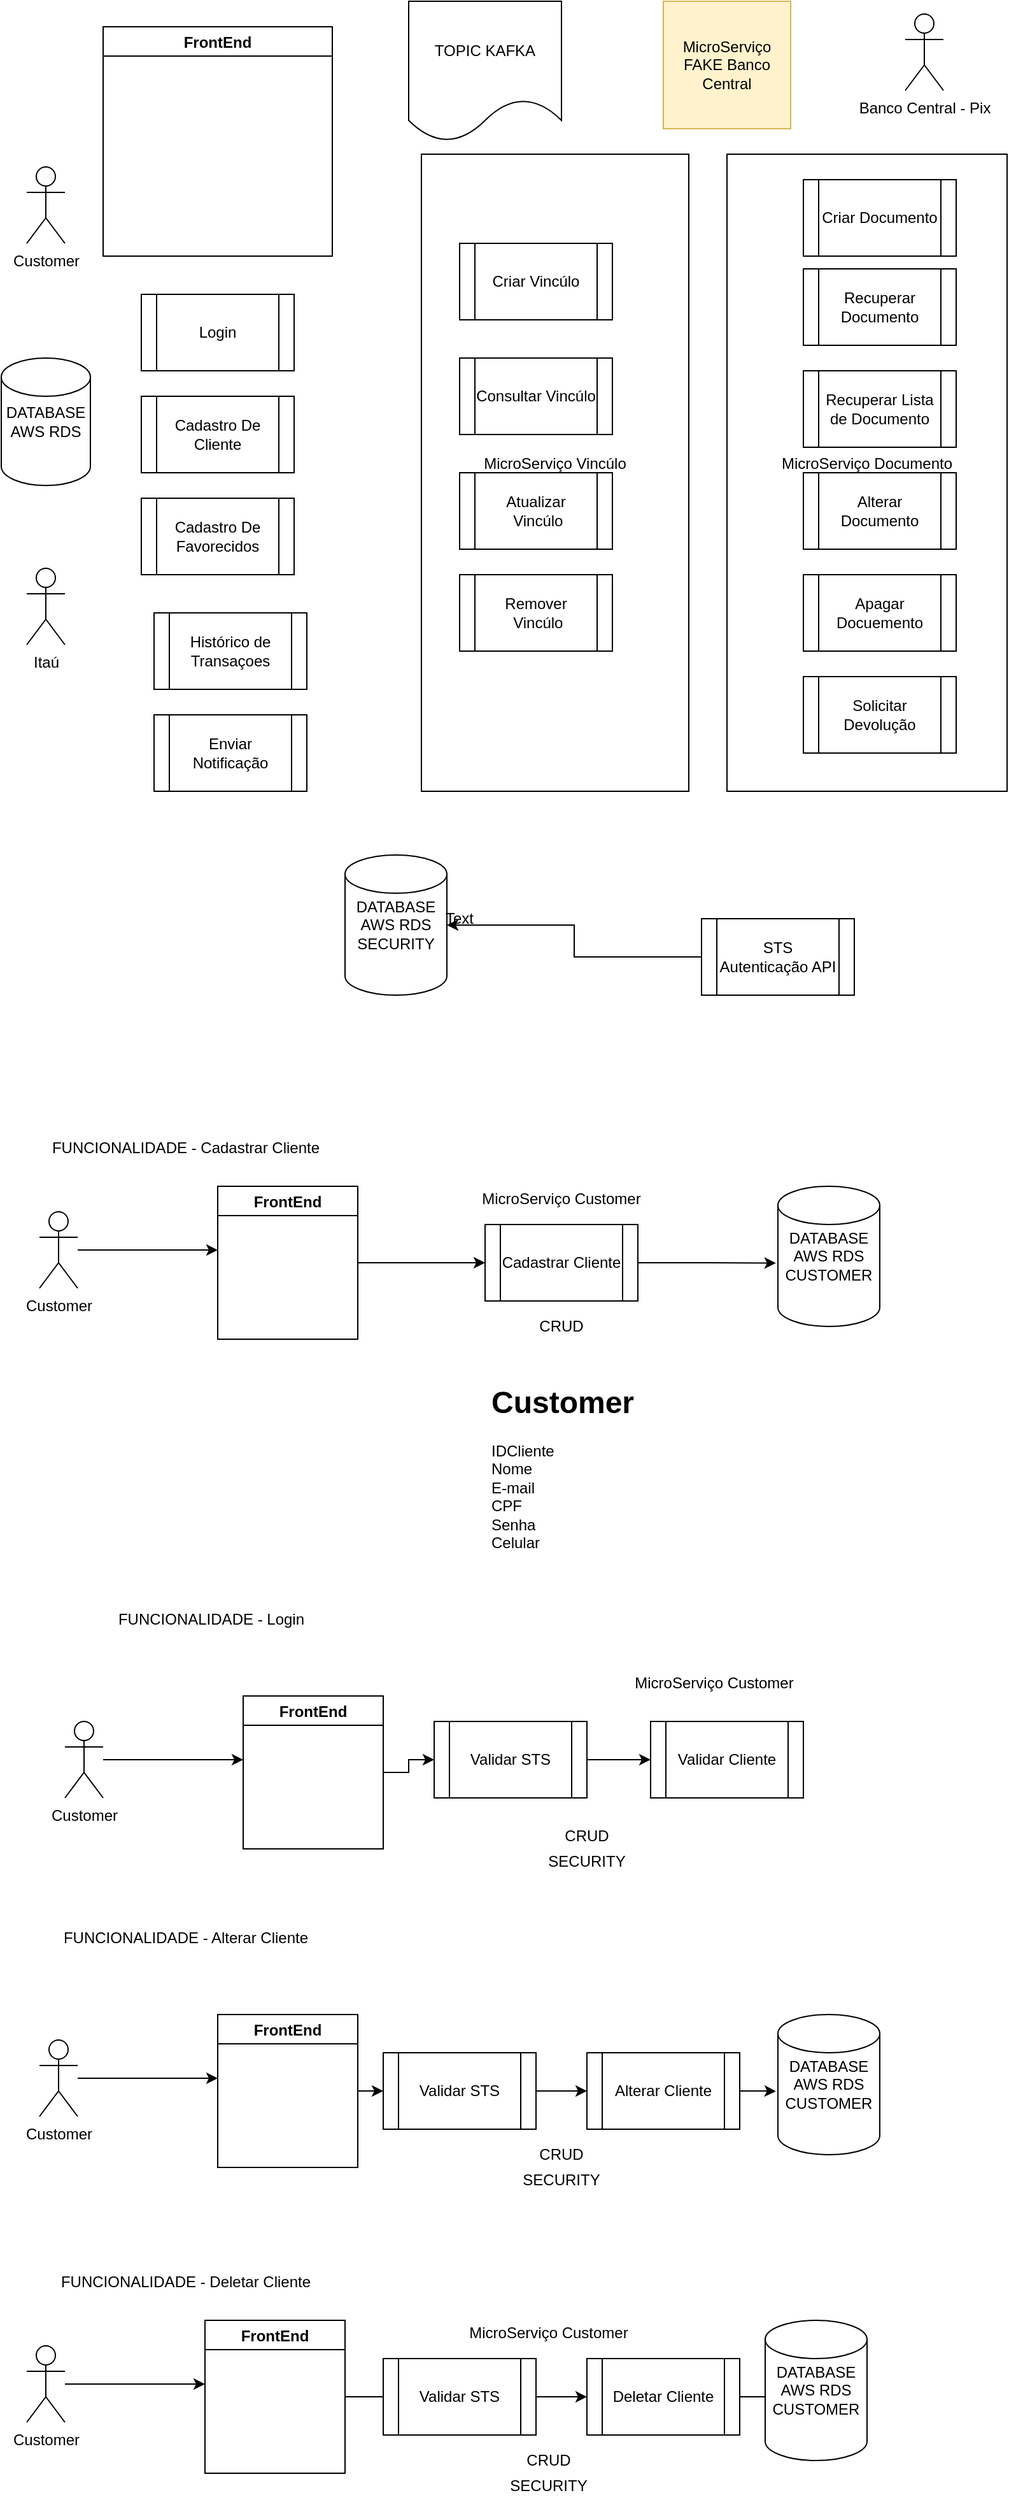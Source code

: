 <mxfile version="13.6.6" type="device" pages="2"><diagram id="0lBVQiJ4ItG1U3VrDzaM" name="Page-1"><mxGraphModel dx="1572" dy="860" grid="1" gridSize="10" guides="1" tooltips="1" connect="1" arrows="1" fold="1" page="1" pageScale="1" pageWidth="827" pageHeight="1169" math="0" shadow="0"><root><mxCell id="0"/><mxCell id="1" parent="0"/><mxCell id="ReAa5tln7OEKcdUaBswZ-1" value="MicroServiço Documento&lt;br&gt;PIX" style="rounded=0;whiteSpace=wrap;html=1;" vertex="1" parent="1"><mxGeometry x="590" y="160" width="220" height="500" as="geometry"/></mxCell><mxCell id="0wTq1cOFbmJsnFdrn6V1-35" value="MicroServiço Vincúlo&lt;br&gt;PIX" style="rounded=0;whiteSpace=wrap;html=1;" vertex="1" parent="1"><mxGeometry x="350" y="160" width="210" height="500" as="geometry"/></mxCell><mxCell id="0wTq1cOFbmJsnFdrn6V1-1" value="Customer" style="shape=umlActor;verticalLabelPosition=bottom;verticalAlign=top;html=1;outlineConnect=0;" vertex="1" parent="1"><mxGeometry x="40" y="170" width="30" height="60" as="geometry"/></mxCell><mxCell id="0wTq1cOFbmJsnFdrn6V1-3" value="Cadastro De Favorecidos" style="shape=process;whiteSpace=wrap;html=1;backgroundOutline=1;" vertex="1" parent="1"><mxGeometry x="130" y="430" width="120" height="60" as="geometry"/></mxCell><mxCell id="0wTq1cOFbmJsnFdrn6V1-4" value="Login" style="shape=process;whiteSpace=wrap;html=1;backgroundOutline=1;" vertex="1" parent="1"><mxGeometry x="130" y="270" width="120" height="60" as="geometry"/></mxCell><mxCell id="0wTq1cOFbmJsnFdrn6V1-5" value="Itaú" style="shape=umlActor;verticalLabelPosition=bottom;verticalAlign=top;html=1;outlineConnect=0;" vertex="1" parent="1"><mxGeometry x="40" y="485" width="30" height="60" as="geometry"/></mxCell><mxCell id="0wTq1cOFbmJsnFdrn6V1-6" value="Criar Vincúlo" style="shape=process;whiteSpace=wrap;html=1;backgroundOutline=1;" vertex="1" parent="1"><mxGeometry x="380" y="230" width="120" height="60" as="geometry"/></mxCell><mxCell id="0wTq1cOFbmJsnFdrn6V1-7" value="Criar Documento&lt;span style=&quot;color: rgba(0 , 0 , 0 , 0) ; font-family: monospace ; font-size: 0px&quot;&gt;%3CmxGraphModel%3E%3Croot%3E%3CmxCell%20id%3D%220%22%2F%3E%3CmxCell%20id%3D%221%22%20parent%3D%220%22%2F%3E%3CmxCell%20id%3D%222%22%20value%3D%22Cadastro%20De%20Favorecidos%22%20style%3D%22shape%3Dprocess%3BwhiteSpace%3Dwrap%3Bhtml%3D1%3BbackgroundOutline%3D1%3B%22%20vertex%3D%221%22%20parent%3D%221%22%3E%3CmxGeometry%20x%3D%22320%22%20y%3D%22250%22%20width%3D%22120%22%20height%3D%2260%22%20as%3D%22geometry%22%2F%3E%3C%2FmxCell%3E%3C%2Froot%3E%3C%2FmxGraphModel%3E&lt;/span&gt;" style="shape=process;whiteSpace=wrap;html=1;backgroundOutline=1;" vertex="1" parent="1"><mxGeometry x="650" y="180" width="120" height="60" as="geometry"/></mxCell><mxCell id="0wTq1cOFbmJsnFdrn6V1-8" value="Banco Central - Pix" style="shape=umlActor;verticalLabelPosition=bottom;verticalAlign=top;html=1;outlineConnect=0;" vertex="1" parent="1"><mxGeometry x="730" y="50" width="30" height="60" as="geometry"/></mxCell><mxCell id="0wTq1cOFbmJsnFdrn6V1-10" value="Cadastro De Cliente" style="shape=process;whiteSpace=wrap;html=1;backgroundOutline=1;" vertex="1" parent="1"><mxGeometry x="130" y="350" width="120" height="60" as="geometry"/></mxCell><mxCell id="0wTq1cOFbmJsnFdrn6V1-11" value="Recuperar Documento" style="shape=process;whiteSpace=wrap;html=1;backgroundOutline=1;" vertex="1" parent="1"><mxGeometry x="650" y="250" width="120" height="60" as="geometry"/></mxCell><mxCell id="0wTq1cOFbmJsnFdrn6V1-12" value="Apagar Docuemento" style="shape=process;whiteSpace=wrap;html=1;backgroundOutline=1;" vertex="1" parent="1"><mxGeometry x="650" y="490" width="120" height="60" as="geometry"/></mxCell><mxCell id="0wTq1cOFbmJsnFdrn6V1-13" value="Consultar Vincúlo" style="shape=process;whiteSpace=wrap;html=1;backgroundOutline=1;" vertex="1" parent="1"><mxGeometry x="380" y="320" width="120" height="60" as="geometry"/></mxCell><mxCell id="0wTq1cOFbmJsnFdrn6V1-14" value="Atualizar&lt;span style=&quot;color: rgba(0 , 0 , 0 , 0) ; font-family: monospace ; font-size: 0px&quot;&gt;%3CmxGraphModel%3E%3Croot%3E%3CmxCell%20id%3D%220%22%2F%3E%3CmxCell%20id%3D%221%22%20parent%3D%220%22%2F%3E%3CmxCell%20id%3D%222%22%20value%3D%22Consultar%20Vinc%C3%BAlo%22%20style%3D%22shape%3Dprocess%3BwhiteSpace%3Dwrap%3Bhtml%3D1%3BbackgroundOutline%3D1%3B%22%20vertex%3D%221%22%20parent%3D%221%22%3E%3CmxGeometry%20x%3D%22350%22%20y%3D%22270%22%20width%3D%22120%22%20height%3D%2260%22%20as%3D%22geometry%22%2F%3E%3C%2FmxCell%3E%3C%2Froot%3E%3C%2FmxGraphModel%3E&lt;/span&gt;&lt;br&gt;&amp;nbsp;Vincúlo" style="shape=process;whiteSpace=wrap;html=1;backgroundOutline=1;" vertex="1" parent="1"><mxGeometry x="380" y="410" width="120" height="60" as="geometry"/></mxCell><mxCell id="0wTq1cOFbmJsnFdrn6V1-15" value="Remover&lt;span style=&quot;color: rgba(0 , 0 , 0 , 0) ; font-family: monospace ; font-size: 0px&quot;&gt;%3CmxGraphModel%3E%3Croot%3E%3CmxCell%20id%3D%220%22%2F%3E%3CmxCell%20id%3D%221%22%20parent%3D%220%22%2F%3E%3CmxCell%20id%3D%222%22%20value%3D%22Consultar%20Vinc%C3%BAlo%22%20style%3D%22shape%3Dprocess%3BwhiteSpace%3Dwrap%3Bhtml%3D1%3BbackgroundOutline%3D1%3B%22%20vertex%3D%221%22%20parent%3D%221%22%3E%3CmxGeometry%20x%3D%22350%22%20y%3D%22270%22%20width%3D%22120%22%20height%3D%2260%22%20as%3D%22geometry%22%2F%3E%3C%2FmxCell%3E%3C%2Froot%3E%3C%2FmxGraphModel%3E&lt;/span&gt;&lt;br&gt;&amp;nbsp;Vincúlo" style="shape=process;whiteSpace=wrap;html=1;backgroundOutline=1;" vertex="1" parent="1"><mxGeometry x="380" y="490" width="120" height="60" as="geometry"/></mxCell><mxCell id="0wTq1cOFbmJsnFdrn6V1-16" value="Recuperar Lista de Documento" style="shape=process;whiteSpace=wrap;html=1;backgroundOutline=1;" vertex="1" parent="1"><mxGeometry x="650" y="330" width="120" height="60" as="geometry"/></mxCell><mxCell id="0wTq1cOFbmJsnFdrn6V1-17" value="Alterar Documento" style="shape=process;whiteSpace=wrap;html=1;backgroundOutline=1;" vertex="1" parent="1"><mxGeometry x="650" y="410" width="120" height="60" as="geometry"/></mxCell><mxCell id="0wTq1cOFbmJsnFdrn6V1-18" value="Solicitar Devolução" style="shape=process;whiteSpace=wrap;html=1;backgroundOutline=1;" vertex="1" parent="1"><mxGeometry x="650" y="570" width="120" height="60" as="geometry"/></mxCell><mxCell id="0wTq1cOFbmJsnFdrn6V1-25" value="Histórico de Transaçoes" style="shape=process;whiteSpace=wrap;html=1;backgroundOutline=1;" vertex="1" parent="1"><mxGeometry x="140" y="520" width="120" height="60" as="geometry"/></mxCell><mxCell id="0wTq1cOFbmJsnFdrn6V1-29" value="Enviar Notificação" style="shape=process;whiteSpace=wrap;html=1;backgroundOutline=1;" vertex="1" parent="1"><mxGeometry x="140" y="600" width="120" height="60" as="geometry"/></mxCell><mxCell id="0wTq1cOFbmJsnFdrn6V1-33" value="DATABASE AWS RDS" style="shape=cylinder2;whiteSpace=wrap;html=1;boundedLbl=1;backgroundOutline=1;size=15;" vertex="1" parent="1"><mxGeometry x="20" y="320" width="70" height="100" as="geometry"/></mxCell><mxCell id="0wTq1cOFbmJsnFdrn6V1-39" value="MicroServiço FAKE Banco Central" style="whiteSpace=wrap;html=1;aspect=fixed;fillColor=#fff2cc;strokeColor=#d6b656;" vertex="1" parent="1"><mxGeometry x="540" y="40" width="100" height="100" as="geometry"/></mxCell><mxCell id="0wTq1cOFbmJsnFdrn6V1-42" value="TOPIC KAFKA" style="shape=document;whiteSpace=wrap;html=1;boundedLbl=1;" vertex="1" parent="1"><mxGeometry x="340" y="40" width="120" height="110" as="geometry"/></mxCell><mxCell id="0wTq1cOFbmJsnFdrn6V1-44" value="FrontEnd" style="swimlane;" vertex="1" parent="1"><mxGeometry x="100" y="60" width="180" height="180" as="geometry"/></mxCell><mxCell id="0wTq1cOFbmJsnFdrn6V1-60" style="edgeStyle=orthogonalEdgeStyle;rounded=0;orthogonalLoop=1;jettySize=auto;html=1;" edge="1" parent="1" source="0wTq1cOFbmJsnFdrn6V1-45"><mxGeometry relative="1" as="geometry"><mxPoint x="190" y="1020" as="targetPoint"/></mxGeometry></mxCell><mxCell id="0wTq1cOFbmJsnFdrn6V1-45" value="Customer" style="shape=umlActor;verticalLabelPosition=bottom;verticalAlign=top;html=1;outlineConnect=0;" vertex="1" parent="1"><mxGeometry x="50" y="990" width="30" height="60" as="geometry"/></mxCell><mxCell id="0wTq1cOFbmJsnFdrn6V1-61" style="edgeStyle=orthogonalEdgeStyle;rounded=0;orthogonalLoop=1;jettySize=auto;html=1;entryX=0;entryY=0.5;entryDx=0;entryDy=0;" edge="1" parent="1" source="0wTq1cOFbmJsnFdrn6V1-47" target="0wTq1cOFbmJsnFdrn6V1-48"><mxGeometry relative="1" as="geometry"/></mxCell><mxCell id="0wTq1cOFbmJsnFdrn6V1-47" value="FrontEnd" style="swimlane;" vertex="1" parent="1"><mxGeometry x="190" y="970" width="110" height="120" as="geometry"/></mxCell><mxCell id="0wTq1cOFbmJsnFdrn6V1-64" style="edgeStyle=orthogonalEdgeStyle;rounded=0;orthogonalLoop=1;jettySize=auto;html=1;entryX=-0.02;entryY=0.548;entryDx=0;entryDy=0;entryPerimeter=0;" edge="1" parent="1" source="0wTq1cOFbmJsnFdrn6V1-48" target="0wTq1cOFbmJsnFdrn6V1-62"><mxGeometry relative="1" as="geometry"/></mxCell><mxCell id="0wTq1cOFbmJsnFdrn6V1-48" value="Cadastrar Cliente" style="shape=process;whiteSpace=wrap;html=1;backgroundOutline=1;" vertex="1" parent="1"><mxGeometry x="400" y="1000" width="120" height="60" as="geometry"/></mxCell><mxCell id="0wTq1cOFbmJsnFdrn6V1-51" style="edgeStyle=orthogonalEdgeStyle;rounded=0;orthogonalLoop=1;jettySize=auto;html=1;" edge="1" parent="1" source="0wTq1cOFbmJsnFdrn6V1-49" target="0wTq1cOFbmJsnFdrn6V1-50"><mxGeometry relative="1" as="geometry"/></mxCell><mxCell id="0wTq1cOFbmJsnFdrn6V1-49" value="STS&lt;br&gt;Autenticação API" style="shape=process;whiteSpace=wrap;html=1;backgroundOutline=1;" vertex="1" parent="1"><mxGeometry x="570" y="760" width="120" height="60" as="geometry"/></mxCell><mxCell id="0wTq1cOFbmJsnFdrn6V1-50" value="DATABASE AWS RDS&lt;br&gt;SECURITY" style="shape=cylinder2;whiteSpace=wrap;html=1;boundedLbl=1;backgroundOutline=1;size=15;" vertex="1" parent="1"><mxGeometry x="290" y="710" width="80" height="110" as="geometry"/></mxCell><mxCell id="0wTq1cOFbmJsnFdrn6V1-53" value="Text" style="text;html=1;strokeColor=none;fillColor=none;align=center;verticalAlign=middle;whiteSpace=wrap;rounded=0;" vertex="1" parent="1"><mxGeometry x="360" y="750" width="40" height="20" as="geometry"/></mxCell><mxCell id="0wTq1cOFbmJsnFdrn6V1-54" value="FUNCIONALIDADE - Cadastrar Cliente" style="text;html=1;strokeColor=none;fillColor=none;align=center;verticalAlign=middle;whiteSpace=wrap;rounded=0;" vertex="1" parent="1"><mxGeometry x="20" y="930" width="290" height="20" as="geometry"/></mxCell><mxCell id="0wTq1cOFbmJsnFdrn6V1-62" value="DATABASE AWS RDS&lt;br&gt;CUSTOMER" style="shape=cylinder2;whiteSpace=wrap;html=1;boundedLbl=1;backgroundOutline=1;size=15;" vertex="1" parent="1"><mxGeometry x="630" y="970" width="80" height="110" as="geometry"/></mxCell><mxCell id="0wTq1cOFbmJsnFdrn6V1-65" value="CRUD" style="text;html=1;strokeColor=none;fillColor=none;align=center;verticalAlign=middle;whiteSpace=wrap;rounded=0;" vertex="1" parent="1"><mxGeometry x="440" y="1070" width="40" height="20" as="geometry"/></mxCell><mxCell id="flp4F-tPSzEDQF8kE6g--2" value="&lt;h1&gt;Customer&lt;/h1&gt;&lt;div&gt;IDCliente&lt;/div&gt;&lt;div&gt;Nome&lt;/div&gt;&lt;div&gt;E-mail&lt;/div&gt;&lt;div&gt;CPF&lt;/div&gt;&lt;div&gt;Senha&lt;/div&gt;&lt;div&gt;Celular&lt;/div&gt;" style="text;html=1;strokeColor=none;fillColor=none;spacing=5;spacingTop=-20;whiteSpace=wrap;overflow=hidden;rounded=0;" vertex="1" parent="1"><mxGeometry x="400" y="1120" width="120" height="140" as="geometry"/></mxCell><mxCell id="fcWJtvmKIwkLbL7DzG85-11" style="edgeStyle=orthogonalEdgeStyle;rounded=0;orthogonalLoop=1;jettySize=auto;html=1;" edge="1" parent="1" source="fcWJtvmKIwkLbL7DzG85-12"><mxGeometry relative="1" as="geometry"><mxPoint x="210" y="1420" as="targetPoint"/></mxGeometry></mxCell><mxCell id="fcWJtvmKIwkLbL7DzG85-12" value="Customer" style="shape=umlActor;verticalLabelPosition=bottom;verticalAlign=top;html=1;outlineConnect=0;" vertex="1" parent="1"><mxGeometry x="70" y="1390" width="30" height="60" as="geometry"/></mxCell><mxCell id="ReAa5tln7OEKcdUaBswZ-5" style="edgeStyle=orthogonalEdgeStyle;rounded=0;orthogonalLoop=1;jettySize=auto;html=1;" edge="1" parent="1" source="fcWJtvmKIwkLbL7DzG85-14" target="ReAa5tln7OEKcdUaBswZ-2"><mxGeometry relative="1" as="geometry"/></mxCell><mxCell id="fcWJtvmKIwkLbL7DzG85-14" value="FrontEnd" style="swimlane;" vertex="1" parent="1"><mxGeometry x="210" y="1370" width="110" height="120" as="geometry"/></mxCell><mxCell id="fcWJtvmKIwkLbL7DzG85-16" value="Validar Cliente" style="shape=process;whiteSpace=wrap;html=1;backgroundOutline=1;" vertex="1" parent="1"><mxGeometry x="530" y="1390" width="120" height="60" as="geometry"/></mxCell><mxCell id="fcWJtvmKIwkLbL7DzG85-17" value="FUNCIONALIDADE - Login" style="text;html=1;strokeColor=none;fillColor=none;align=center;verticalAlign=middle;whiteSpace=wrap;rounded=0;" vertex="1" parent="1"><mxGeometry x="40" y="1300" width="290" height="20" as="geometry"/></mxCell><mxCell id="fcWJtvmKIwkLbL7DzG85-19" value="CRUD" style="text;html=1;strokeColor=none;fillColor=none;align=center;verticalAlign=middle;whiteSpace=wrap;rounded=0;" vertex="1" parent="1"><mxGeometry x="460" y="1470" width="40" height="20" as="geometry"/></mxCell><mxCell id="fcWJtvmKIwkLbL7DzG85-23" value="SECURITY" style="text;html=1;strokeColor=none;fillColor=none;align=center;verticalAlign=middle;whiteSpace=wrap;rounded=0;" vertex="1" parent="1"><mxGeometry x="460" y="1490" width="40" height="20" as="geometry"/></mxCell><mxCell id="fcWJtvmKIwkLbL7DzG85-35" style="edgeStyle=orthogonalEdgeStyle;rounded=0;orthogonalLoop=1;jettySize=auto;html=1;" edge="1" parent="1" source="fcWJtvmKIwkLbL7DzG85-36"><mxGeometry relative="1" as="geometry"><mxPoint x="190" y="1670" as="targetPoint"/></mxGeometry></mxCell><mxCell id="fcWJtvmKIwkLbL7DzG85-36" value="Customer" style="shape=umlActor;verticalLabelPosition=bottom;verticalAlign=top;html=1;outlineConnect=0;" vertex="1" parent="1"><mxGeometry x="50" y="1640" width="30" height="60" as="geometry"/></mxCell><mxCell id="fcWJtvmKIwkLbL7DzG85-37" style="edgeStyle=orthogonalEdgeStyle;rounded=0;orthogonalLoop=1;jettySize=auto;html=1;entryX=0;entryY=0.5;entryDx=0;entryDy=0;" edge="1" parent="1" source="ReAa5tln7OEKcdUaBswZ-7" target="fcWJtvmKIwkLbL7DzG85-40"><mxGeometry relative="1" as="geometry"/></mxCell><mxCell id="fcWJtvmKIwkLbL7DzG85-38" value="FrontEnd" style="swimlane;" vertex="1" parent="1"><mxGeometry x="190" y="1620" width="110" height="120" as="geometry"/></mxCell><mxCell id="fcWJtvmKIwkLbL7DzG85-39" style="edgeStyle=orthogonalEdgeStyle;rounded=0;orthogonalLoop=1;jettySize=auto;html=1;entryX=-0.02;entryY=0.548;entryDx=0;entryDy=0;entryPerimeter=0;" edge="1" parent="1" source="fcWJtvmKIwkLbL7DzG85-40" target="fcWJtvmKIwkLbL7DzG85-42"><mxGeometry relative="1" as="geometry"/></mxCell><mxCell id="fcWJtvmKIwkLbL7DzG85-40" value="Alterar Cliente" style="shape=process;whiteSpace=wrap;html=1;backgroundOutline=1;" vertex="1" parent="1"><mxGeometry x="480" y="1650" width="120" height="60" as="geometry"/></mxCell><mxCell id="fcWJtvmKIwkLbL7DzG85-41" value="FUNCIONALIDADE - Alterar Cliente" style="text;html=1;strokeColor=none;fillColor=none;align=center;verticalAlign=middle;whiteSpace=wrap;rounded=0;" vertex="1" parent="1"><mxGeometry x="20" y="1550" width="290" height="20" as="geometry"/></mxCell><mxCell id="fcWJtvmKIwkLbL7DzG85-42" value="DATABASE AWS RDS&lt;br&gt;CUSTOMER" style="shape=cylinder2;whiteSpace=wrap;html=1;boundedLbl=1;backgroundOutline=1;size=15;" vertex="1" parent="1"><mxGeometry x="630" y="1620" width="80" height="110" as="geometry"/></mxCell><mxCell id="fcWJtvmKIwkLbL7DzG85-43" value="CRUD" style="text;html=1;strokeColor=none;fillColor=none;align=center;verticalAlign=middle;whiteSpace=wrap;rounded=0;" vertex="1" parent="1"><mxGeometry x="440" y="1720" width="40" height="20" as="geometry"/></mxCell><mxCell id="fcWJtvmKIwkLbL7DzG85-44" value="SECURITY" style="text;html=1;strokeColor=none;fillColor=none;align=center;verticalAlign=middle;whiteSpace=wrap;rounded=0;" vertex="1" parent="1"><mxGeometry x="440" y="1740" width="40" height="20" as="geometry"/></mxCell><mxCell id="fcWJtvmKIwkLbL7DzG85-45" style="edgeStyle=orthogonalEdgeStyle;rounded=0;orthogonalLoop=1;jettySize=auto;html=1;" edge="1" parent="1" source="fcWJtvmKIwkLbL7DzG85-46"><mxGeometry relative="1" as="geometry"><mxPoint x="180" y="1910" as="targetPoint"/></mxGeometry></mxCell><mxCell id="fcWJtvmKIwkLbL7DzG85-46" value="Customer" style="shape=umlActor;verticalLabelPosition=bottom;verticalAlign=top;html=1;outlineConnect=0;" vertex="1" parent="1"><mxGeometry x="40" y="1880" width="30" height="60" as="geometry"/></mxCell><mxCell id="fcWJtvmKIwkLbL7DzG85-47" style="edgeStyle=orthogonalEdgeStyle;rounded=0;orthogonalLoop=1;jettySize=auto;html=1;entryX=0;entryY=0.5;entryDx=0;entryDy=0;" edge="1" parent="1" source="fcWJtvmKIwkLbL7DzG85-48" target="fcWJtvmKIwkLbL7DzG85-50"><mxGeometry relative="1" as="geometry"/></mxCell><mxCell id="fcWJtvmKIwkLbL7DzG85-48" value="FrontEnd" style="swimlane;" vertex="1" parent="1"><mxGeometry x="180" y="1860" width="110" height="120" as="geometry"/></mxCell><mxCell id="fcWJtvmKIwkLbL7DzG85-49" style="edgeStyle=orthogonalEdgeStyle;rounded=0;orthogonalLoop=1;jettySize=auto;html=1;entryX=-0.02;entryY=0.548;entryDx=0;entryDy=0;entryPerimeter=0;" edge="1" parent="1" source="fcWJtvmKIwkLbL7DzG85-50" target="fcWJtvmKIwkLbL7DzG85-51"><mxGeometry relative="1" as="geometry"/></mxCell><mxCell id="fcWJtvmKIwkLbL7DzG85-50" value="Deletar Cliente" style="shape=process;whiteSpace=wrap;html=1;backgroundOutline=1;" vertex="1" parent="1"><mxGeometry x="480" y="1890" width="120" height="60" as="geometry"/></mxCell><mxCell id="fcWJtvmKIwkLbL7DzG85-51" value="DATABASE AWS RDS&lt;br&gt;CUSTOMER" style="shape=cylinder2;whiteSpace=wrap;html=1;boundedLbl=1;backgroundOutline=1;size=15;" vertex="1" parent="1"><mxGeometry x="620" y="1860" width="80" height="110" as="geometry"/></mxCell><mxCell id="fcWJtvmKIwkLbL7DzG85-52" value="CRUD" style="text;html=1;strokeColor=none;fillColor=none;align=center;verticalAlign=middle;whiteSpace=wrap;rounded=0;" vertex="1" parent="1"><mxGeometry x="430" y="1960" width="40" height="20" as="geometry"/></mxCell><mxCell id="fcWJtvmKIwkLbL7DzG85-53" value="SECURITY" style="text;html=1;strokeColor=none;fillColor=none;align=center;verticalAlign=middle;whiteSpace=wrap;rounded=0;" vertex="1" parent="1"><mxGeometry x="430" y="1980" width="40" height="20" as="geometry"/></mxCell><mxCell id="fcWJtvmKIwkLbL7DzG85-54" value="FUNCIONALIDADE - Deletar Cliente" style="text;html=1;strokeColor=none;fillColor=none;align=center;verticalAlign=middle;whiteSpace=wrap;rounded=0;" vertex="1" parent="1"><mxGeometry x="20" y="1820" width="290" height="20" as="geometry"/></mxCell><mxCell id="fcWJtvmKIwkLbL7DzG85-55" value="MicroServiço Customer" style="text;html=1;strokeColor=none;fillColor=none;align=center;verticalAlign=middle;whiteSpace=wrap;rounded=0;" vertex="1" parent="1"><mxGeometry x="500" y="1350" width="160" height="20" as="geometry"/></mxCell><mxCell id="fcWJtvmKIwkLbL7DzG85-57" value="MicroServiço Customer" style="text;html=1;strokeColor=none;fillColor=none;align=center;verticalAlign=middle;whiteSpace=wrap;rounded=0;" vertex="1" parent="1"><mxGeometry x="380" y="970" width="160" height="20" as="geometry"/></mxCell><mxCell id="fcWJtvmKIwkLbL7DzG85-59" value="MicroServiço Customer" style="text;html=1;strokeColor=none;fillColor=none;align=center;verticalAlign=middle;whiteSpace=wrap;rounded=0;" vertex="1" parent="1"><mxGeometry x="370" y="1860" width="160" height="20" as="geometry"/></mxCell><mxCell id="ReAa5tln7OEKcdUaBswZ-6" style="edgeStyle=orthogonalEdgeStyle;rounded=0;orthogonalLoop=1;jettySize=auto;html=1;" edge="1" parent="1" source="ReAa5tln7OEKcdUaBswZ-2" target="fcWJtvmKIwkLbL7DzG85-16"><mxGeometry relative="1" as="geometry"/></mxCell><mxCell id="ReAa5tln7OEKcdUaBswZ-2" value="Validar STS" style="shape=process;whiteSpace=wrap;html=1;backgroundOutline=1;" vertex="1" parent="1"><mxGeometry x="360" y="1390" width="120" height="60" as="geometry"/></mxCell><mxCell id="ReAa5tln7OEKcdUaBswZ-7" value="Validar STS" style="shape=process;whiteSpace=wrap;html=1;backgroundOutline=1;" vertex="1" parent="1"><mxGeometry x="320" y="1650" width="120" height="60" as="geometry"/></mxCell><mxCell id="ReAa5tln7OEKcdUaBswZ-8" style="edgeStyle=orthogonalEdgeStyle;rounded=0;orthogonalLoop=1;jettySize=auto;html=1;entryX=0;entryY=0.5;entryDx=0;entryDy=0;" edge="1" parent="1" source="fcWJtvmKIwkLbL7DzG85-38" target="ReAa5tln7OEKcdUaBswZ-7"><mxGeometry relative="1" as="geometry"><mxPoint x="300" y="1680" as="sourcePoint"/><mxPoint x="400" y="1680" as="targetPoint"/></mxGeometry></mxCell><mxCell id="ReAa5tln7OEKcdUaBswZ-9" value="Validar STS" style="shape=process;whiteSpace=wrap;html=1;backgroundOutline=1;" vertex="1" parent="1"><mxGeometry x="320" y="1890" width="120" height="60" as="geometry"/></mxCell></root></mxGraphModel></diagram><diagram id="3htRMPPEhlNKJ5uuJoXy" name="Architeture"><mxGraphModel dx="1048" dy="573" grid="1" gridSize="10" guides="1" tooltips="1" connect="1" arrows="1" fold="1" page="1" pageScale="1" pageWidth="827" pageHeight="1169" math="0" shadow="0"><root><mxCell id="a9bxt0_bGllAxOty4-r3-0"/><mxCell id="a9bxt0_bGllAxOty4-r3-1" parent="a9bxt0_bGllAxOty4-r3-0"/><mxCell id="Diz3AmJy__SHGp-dSrLa-3" value="AWS Cloud" style="points=[[0,0],[0.25,0],[0.5,0],[0.75,0],[1,0],[1,0.25],[1,0.5],[1,0.75],[1,1],[0.75,1],[0.5,1],[0.25,1],[0,1],[0,0.75],[0,0.5],[0,0.25]];outlineConnect=0;gradientColor=none;html=1;whiteSpace=wrap;fontSize=12;fontStyle=0;shape=mxgraph.aws4.group;grIcon=mxgraph.aws4.group_aws_cloud_alt;strokeColor=#232F3E;fillColor=none;verticalAlign=top;align=left;spacingLeft=30;fontColor=#232F3E;dashed=0;" vertex="1" parent="a9bxt0_bGllAxOty4-r3-1"><mxGeometry x="190" y="490" width="610" height="380" as="geometry"/></mxCell><mxCell id="Diz3AmJy__SHGp-dSrLa-23" value="AWS Cloud" style="points=[[0,0],[0.25,0],[0.5,0],[0.75,0],[1,0],[1,0.25],[1,0.5],[1,0.75],[1,1],[0.75,1],[0.5,1],[0.25,1],[0,1],[0,0.75],[0,0.5],[0,0.25]];outlineConnect=0;gradientColor=none;html=1;whiteSpace=wrap;fontSize=12;fontStyle=0;shape=mxgraph.aws4.group;grIcon=mxgraph.aws4.group_aws_cloud_alt;strokeColor=#232F3E;fillColor=none;verticalAlign=top;align=left;spacingLeft=30;fontColor=#232F3E;dashed=0;" vertex="1" parent="a9bxt0_bGllAxOty4-r3-1"><mxGeometry x="190" y="950" width="760" height="470" as="geometry"/></mxCell><mxCell id="Diz3AmJy__SHGp-dSrLa-42" value="Data Services" style="fillColor=none;strokeColor=#5A6C86;dashed=1;verticalAlign=top;fontStyle=0;fontColor=#5A6C86;" vertex="1" parent="a9bxt0_bGllAxOty4-r3-1"><mxGeometry x="780" y="990" width="130" height="320" as="geometry"/></mxCell><mxCell id="Diz3AmJy__SHGp-dSrLa-18" value="Kubernetes&#10;Backend&#10;Services" style="fillColor=none;strokeColor=#5A6C86;dashed=1;verticalAlign=top;fontStyle=0;fontColor=#5A6C86;" vertex="1" parent="a9bxt0_bGllAxOty4-r3-1"><mxGeometry x="610" y="990" width="130" height="320" as="geometry"/></mxCell><mxCell id="Diz3AmJy__SHGp-dSrLa-17" value="DataStore&#10;RDS" style="fillColor=none;strokeColor=#5A6C86;dashed=1;verticalAlign=top;fontStyle=0;fontColor=#5A6C86;" vertex="1" parent="a9bxt0_bGllAxOty4-r3-1"><mxGeometry x="610" y="530" width="130" height="320" as="geometry"/></mxCell><mxCell id="Diz3AmJy__SHGp-dSrLa-9" style="edgeStyle=orthogonalEdgeStyle;rounded=0;orthogonalLoop=1;jettySize=auto;html=1;entryX=0;entryY=0.5;entryDx=0;entryDy=0;fontFamily=Verdana;fontSize=15;fontColor=#0000FF;startArrow=classic;startFill=1;" edge="1" parent="a9bxt0_bGllAxOty4-r3-1" source="Diz3AmJy__SHGp-dSrLa-0" target="Diz3AmJy__SHGp-dSrLa-3"><mxGeometry relative="1" as="geometry"/></mxCell><mxCell id="Diz3AmJy__SHGp-dSrLa-0" value="User Interface" style="fillColor=none;strokeColor=#5A6C86;dashed=1;verticalAlign=top;fontStyle=0;fontColor=#5A6C86;" vertex="1" parent="a9bxt0_bGllAxOty4-r3-1"><mxGeometry x="40" y="490" width="110" height="380" as="geometry"/></mxCell><mxCell id="Diz3AmJy__SHGp-dSrLa-1" value="Customer" style="outlineConnect=0;strokeColor=#6c8ebf;fillColor=#dae8fc;dashed=0;verticalLabelPosition=bottom;verticalAlign=top;align=center;html=1;fontSize=12;fontStyle=0;aspect=fixed;shape=mxgraph.aws4.illustration_devices;pointerEvents=1" vertex="1" parent="a9bxt0_bGllAxOty4-r3-1"><mxGeometry x="55" y="650" width="82.19" height="60" as="geometry"/></mxCell><mxCell id="Diz3AmJy__SHGp-dSrLa-2" value="ITAPIX" style="text;html=1;strokeColor=#d79b00;align=center;verticalAlign=middle;whiteSpace=wrap;rounded=0;fillColor=#FF9933;fontColor=#0000FF;fontFamily=Verdana;fontStyle=1;fontSize=15;" vertex="1" parent="a9bxt0_bGllAxOty4-r3-1"><mxGeometry x="40" y="460" width="760" height="20" as="geometry"/></mxCell><mxCell id="Diz3AmJy__SHGp-dSrLa-11" value="Frontend&#10;EC2" style="fillColor=none;strokeColor=#5A6C86;dashed=1;verticalAlign=top;fontStyle=0;fontColor=#5A6C86;" vertex="1" parent="a9bxt0_bGllAxOty4-r3-1"><mxGeometry x="240" y="530" width="130" height="320" as="geometry"/></mxCell><mxCell id="Diz3AmJy__SHGp-dSrLa-13" value="" style="outlineConnect=0;fontColor=#232F3E;gradientColor=#F78E04;gradientDirection=north;fillColor=#D05C17;strokeColor=#ffffff;dashed=0;verticalLabelPosition=bottom;verticalAlign=top;align=center;html=1;fontSize=12;fontStyle=0;aspect=fixed;shape=mxgraph.aws4.resourceIcon;resIcon=mxgraph.aws4.ec2;" vertex="1" parent="a9bxt0_bGllAxOty4-r3-1"><mxGeometry x="260" y="641" width="78" height="78" as="geometry"/></mxCell><mxCell id="Diz3AmJy__SHGp-dSrLa-14" value="Backend&#10;Kubernetes" style="fillColor=none;strokeColor=#5A6C86;dashed=1;verticalAlign=top;fontStyle=0;fontColor=#5A6C86;" vertex="1" parent="a9bxt0_bGllAxOty4-r3-1"><mxGeometry x="430" y="530" width="130" height="320" as="geometry"/></mxCell><mxCell id="Diz3AmJy__SHGp-dSrLa-15" value="" style="outlineConnect=0;fontColor=#232F3E;gradientColor=#F78E04;gradientDirection=north;fillColor=#D05C17;strokeColor=#ffffff;dashed=0;verticalLabelPosition=bottom;verticalAlign=top;align=center;html=1;fontSize=12;fontStyle=0;aspect=fixed;shape=mxgraph.aws4.resourceIcon;resIcon=mxgraph.aws4.eks;" vertex="1" parent="a9bxt0_bGllAxOty4-r3-1"><mxGeometry x="456" y="641" width="78" height="78" as="geometry"/></mxCell><mxCell id="Diz3AmJy__SHGp-dSrLa-16" value="" style="outlineConnect=0;fontColor=#232F3E;gradientColor=#4D72F3;gradientDirection=north;fillColor=#3334B9;strokeColor=#ffffff;dashed=0;verticalLabelPosition=bottom;verticalAlign=top;align=center;html=1;fontSize=12;fontStyle=0;aspect=fixed;shape=mxgraph.aws4.resourceIcon;resIcon=mxgraph.aws4.rds;" vertex="1" parent="a9bxt0_bGllAxOty4-r3-1"><mxGeometry x="636" y="641" width="78" height="78" as="geometry"/></mxCell><mxCell id="Diz3AmJy__SHGp-dSrLa-19" style="edgeStyle=orthogonalEdgeStyle;rounded=0;orthogonalLoop=1;jettySize=auto;html=1;entryX=0;entryY=0.5;entryDx=0;entryDy=0;fontFamily=Verdana;fontSize=15;fontColor=#0000FF;startArrow=classic;startFill=1;" edge="1" parent="a9bxt0_bGllAxOty4-r3-1" source="Diz3AmJy__SHGp-dSrLa-20" target="Diz3AmJy__SHGp-dSrLa-23"><mxGeometry relative="1" as="geometry"/></mxCell><mxCell id="Diz3AmJy__SHGp-dSrLa-20" value="User Interface" style="fillColor=none;strokeColor=#5A6C86;dashed=1;verticalAlign=top;fontStyle=0;fontColor=#5A6C86;" vertex="1" parent="a9bxt0_bGllAxOty4-r3-1"><mxGeometry x="40" y="950" width="110" height="470" as="geometry"/></mxCell><mxCell id="Diz3AmJy__SHGp-dSrLa-21" value="Customer" style="outlineConnect=0;strokeColor=#6c8ebf;fillColor=#dae8fc;dashed=0;verticalLabelPosition=bottom;verticalAlign=top;align=center;html=1;fontSize=12;fontStyle=0;aspect=fixed;shape=mxgraph.aws4.illustration_devices;pointerEvents=1" vertex="1" parent="a9bxt0_bGllAxOty4-r3-1"><mxGeometry x="55" y="1110" width="82.19" height="60" as="geometry"/></mxCell><mxCell id="Diz3AmJy__SHGp-dSrLa-22" value="ITAPIX" style="text;html=1;strokeColor=#d79b00;align=center;verticalAlign=middle;whiteSpace=wrap;rounded=0;fillColor=#FF9933;fontColor=#0000FF;fontFamily=Verdana;fontStyle=1;fontSize=15;" vertex="1" parent="a9bxt0_bGllAxOty4-r3-1"><mxGeometry x="40" y="920" width="910" height="20" as="geometry"/></mxCell><mxCell id="Diz3AmJy__SHGp-dSrLa-24" value="Frontend&#10;Door/Public&#10;Route" style="fillColor=none;strokeColor=#5A6C86;dashed=1;verticalAlign=top;fontStyle=0;fontColor=#5A6C86;" vertex="1" parent="a9bxt0_bGllAxOty4-r3-1"><mxGeometry x="240" y="990" width="130" height="320" as="geometry"/></mxCell><mxCell id="Diz3AmJy__SHGp-dSrLa-26" value="Kubernetes&#10;Frontend&#10;Services" style="fillColor=none;strokeColor=#5A6C86;dashed=1;verticalAlign=top;fontStyle=0;fontColor=#5A6C86;" vertex="1" parent="a9bxt0_bGllAxOty4-r3-1"><mxGeometry x="430" y="990" width="130" height="320" as="geometry"/></mxCell><mxCell id="Diz3AmJy__SHGp-dSrLa-27" value="" style="outlineConnect=0;fontColor=#232F3E;gradientColor=#F78E04;gradientDirection=north;fillColor=#D05C17;strokeColor=#ffffff;dashed=0;verticalLabelPosition=bottom;verticalAlign=top;align=center;html=1;fontSize=12;fontStyle=0;aspect=fixed;shape=mxgraph.aws4.resourceIcon;resIcon=mxgraph.aws4.eks;" vertex="1" parent="a9bxt0_bGllAxOty4-r3-1"><mxGeometry x="430" y="990" width="29" height="29" as="geometry"/></mxCell><mxCell id="Diz3AmJy__SHGp-dSrLa-29" value="Ingress" style="shape=image;html=1;verticalAlign=top;verticalLabelPosition=bottom;labelBackgroundColor=#ffffff;imageAspect=0;aspect=fixed;image=https://cdn1.iconfinder.com/data/icons/hex-ico/128/ingress.png;fillColor=#FF9933;fontFamily=Verdana;fontSize=15;fontColor=#000019;" vertex="1" parent="a9bxt0_bGllAxOty4-r3-1"><mxGeometry x="260.5" y="1101" width="89" height="89" as="geometry"/></mxCell><mxCell id="Diz3AmJy__SHGp-dSrLa-31" value="" style="html=1;dashed=0;whitespace=wrap;fillColor=#2875E2;strokeColor=#ffffff;points=[[0.005,0.63,0],[0.1,0.2,0],[0.9,0.2,0],[0.5,0,0],[0.995,0.63,0],[0.72,0.99,0],[0.5,1,0],[0.28,0.99,0]];shape=mxgraph.kubernetes.icon;prIcon=pod;fontFamily=Verdana;fontSize=15;fontColor=#0000FF;labelPosition=center;verticalLabelPosition=bottom;align=center;verticalAlign=top;" vertex="1" parent="a9bxt0_bGllAxOty4-r3-1"><mxGeometry x="453" y="1105.5" width="87" height="84.5" as="geometry"/></mxCell><mxCell id="Diz3AmJy__SHGp-dSrLa-32" value="" style="shape=image;html=1;verticalAlign=top;verticalLabelPosition=bottom;labelBackgroundColor=#ffffff;imageAspect=0;aspect=fixed;image=https://cdn4.iconfinder.com/data/icons/logos-and-brands/512/21_Angular_logo_logos-128.png;fillColor=#FF9933;fontFamily=Verdana;fontSize=15;fontColor=#0000FF;" vertex="1" parent="a9bxt0_bGllAxOty4-r3-1"><mxGeometry x="498" y="1140.5" width="25" height="25" as="geometry"/></mxCell><mxCell id="Diz3AmJy__SHGp-dSrLa-33" value="" style="shape=image;html=1;verticalAlign=top;verticalLabelPosition=bottom;labelBackgroundColor=#ffffff;imageAspect=0;aspect=fixed;image=https://cdn4.iconfinder.com/data/icons/logos-and-brands/512/21_Angular_logo_logos-128.png;fillColor=#FF9933;fontFamily=Verdana;fontSize=15;fontColor=#0000FF;" vertex="1" parent="a9bxt0_bGllAxOty4-r3-1"><mxGeometry x="471" y="1140.5" width="25" height="25" as="geometry"/></mxCell><mxCell id="Diz3AmJy__SHGp-dSrLa-38" value="" style="html=1;dashed=0;whitespace=wrap;fillColor=#2875E2;strokeColor=#ffffff;points=[[0.005,0.63,0],[0.1,0.2,0],[0.9,0.2,0],[0.5,0,0],[0.995,0.63,0],[0.72,0.99,0],[0.5,1,0],[0.28,0.99,0]];shape=mxgraph.kubernetes.icon;prIcon=k_proxy;fontFamily=Verdana;fontSize=15;fontColor=#0000FF;" vertex="1" parent="a9bxt0_bGllAxOty4-r3-1"><mxGeometry x="585" y="1047" width="51" height="54" as="geometry"/></mxCell><mxCell id="Diz3AmJy__SHGp-dSrLa-39" value="" style="outlineConnect=0;fontColor=#232F3E;gradientColor=#F78E04;gradientDirection=north;fillColor=#D05C17;strokeColor=#ffffff;dashed=0;verticalLabelPosition=bottom;verticalAlign=top;align=center;html=1;fontSize=12;fontStyle=0;aspect=fixed;shape=mxgraph.aws4.resourceIcon;resIcon=mxgraph.aws4.eks;" vertex="1" parent="a9bxt0_bGllAxOty4-r3-1"><mxGeometry x="610" y="990" width="29" height="29" as="geometry"/></mxCell><mxCell id="Diz3AmJy__SHGp-dSrLa-41" value="RDS" style="outlineConnect=0;fontColor=#232F3E;gradientColor=#4D72F3;gradientDirection=north;fillColor=#3334B9;strokeColor=#ffffff;dashed=0;verticalLabelPosition=bottom;verticalAlign=top;align=center;html=1;fontSize=12;fontStyle=0;aspect=fixed;shape=mxgraph.aws4.resourceIcon;resIcon=mxgraph.aws4.rds;" vertex="1" parent="a9bxt0_bGllAxOty4-r3-1"><mxGeometry x="807.75" y="1112.75" width="74.5" height="74.5" as="geometry"/></mxCell><mxCell id="Diz3AmJy__SHGp-dSrLa-50" value="" style="group" vertex="1" connectable="0" parent="a9bxt0_bGllAxOty4-r3-1"><mxGeometry x="639" y="1056" width="60" height="84" as="geometry"/></mxCell><mxCell id="Diz3AmJy__SHGp-dSrLa-49" value="" style="group" vertex="1" connectable="0" parent="Diz3AmJy__SHGp-dSrLa-50"><mxGeometry width="60" height="84" as="geometry"/></mxCell><mxCell id="Diz3AmJy__SHGp-dSrLa-44" value="" style="html=1;dashed=0;whitespace=wrap;fillColor=#2875E2;strokeColor=#ffffff;points=[[0.005,0.63,0],[0.1,0.2,0],[0.9,0.2,0],[0.5,0,0],[0.995,0.63,0],[0.72,0.99,0],[0.5,1,0],[0.28,0.99,0]];shape=mxgraph.kubernetes.icon;prIcon=pod;fontFamily=Verdana;fontSize=15;fontColor=#0000FF;labelPosition=center;verticalLabelPosition=bottom;align=center;verticalAlign=top;" vertex="1" parent="Diz3AmJy__SHGp-dSrLa-49"><mxGeometry width="60" height="84" as="geometry"/></mxCell><mxCell id="Diz3AmJy__SHGp-dSrLa-45" value="" style="shape=image;html=1;verticalAlign=top;verticalLabelPosition=bottom;labelBackgroundColor=#ffffff;imageAspect=0;aspect=fixed;image=https://cdn3.iconfinder.com/data/icons/spring-23/32/leaf-spring-plant-ecology-green-128.png;fillColor=#FF9933;fontFamily=Verdana;fontSize=15;fontColor=#000019;" vertex="1" parent="Diz3AmJy__SHGp-dSrLa-49"><mxGeometry x="11" y="35" width="20" height="20" as="geometry"/></mxCell><mxCell id="Diz3AmJy__SHGp-dSrLa-43" value="" style="shape=image;html=1;verticalAlign=top;verticalLabelPosition=bottom;labelBackgroundColor=#ffffff;imageAspect=0;aspect=fixed;image=https://cdn3.iconfinder.com/data/icons/spring-23/32/leaf-spring-plant-ecology-green-128.png;fillColor=#FF9933;fontFamily=Verdana;fontSize=15;fontColor=#000019;" vertex="1" parent="Diz3AmJy__SHGp-dSrLa-50"><mxGeometry x="30" y="34.75" width="20" height="20" as="geometry"/></mxCell><mxCell id="Diz3AmJy__SHGp-dSrLa-51" value="" style="group" vertex="1" connectable="0" parent="a9bxt0_bGllAxOty4-r3-1"><mxGeometry x="639" y="1120" width="60" height="84" as="geometry"/></mxCell><mxCell id="Diz3AmJy__SHGp-dSrLa-52" value="" style="group" vertex="1" connectable="0" parent="Diz3AmJy__SHGp-dSrLa-51"><mxGeometry width="60" height="84" as="geometry"/></mxCell><mxCell id="Diz3AmJy__SHGp-dSrLa-53" value="" style="html=1;dashed=0;whitespace=wrap;fillColor=#2875E2;strokeColor=#ffffff;points=[[0.005,0.63,0],[0.1,0.2,0],[0.9,0.2,0],[0.5,0,0],[0.995,0.63,0],[0.72,0.99,0],[0.5,1,0],[0.28,0.99,0]];shape=mxgraph.kubernetes.icon;prIcon=pod;fontFamily=Verdana;fontSize=15;fontColor=#0000FF;labelPosition=center;verticalLabelPosition=bottom;align=center;verticalAlign=top;" vertex="1" parent="Diz3AmJy__SHGp-dSrLa-52"><mxGeometry width="60" height="84" as="geometry"/></mxCell><mxCell id="Diz3AmJy__SHGp-dSrLa-54" value="" style="shape=image;html=1;verticalAlign=top;verticalLabelPosition=bottom;labelBackgroundColor=#ffffff;imageAspect=0;aspect=fixed;image=https://cdn3.iconfinder.com/data/icons/spring-23/32/leaf-spring-plant-ecology-green-128.png;fillColor=#FF9933;fontFamily=Verdana;fontSize=15;fontColor=#000019;" vertex="1" parent="Diz3AmJy__SHGp-dSrLa-52"><mxGeometry x="11" y="35" width="20" height="20" as="geometry"/></mxCell><mxCell id="Diz3AmJy__SHGp-dSrLa-55" value="" style="shape=image;html=1;verticalAlign=top;verticalLabelPosition=bottom;labelBackgroundColor=#ffffff;imageAspect=0;aspect=fixed;image=https://cdn3.iconfinder.com/data/icons/spring-23/32/leaf-spring-plant-ecology-green-128.png;fillColor=#FF9933;fontFamily=Verdana;fontSize=15;fontColor=#000019;" vertex="1" parent="Diz3AmJy__SHGp-dSrLa-51"><mxGeometry x="30" y="34.75" width="20" height="20" as="geometry"/></mxCell><mxCell id="Diz3AmJy__SHGp-dSrLa-57" value="" style="group" vertex="1" connectable="0" parent="a9bxt0_bGllAxOty4-r3-1"><mxGeometry x="640" y="1190" width="60" height="84" as="geometry"/></mxCell><mxCell id="Diz3AmJy__SHGp-dSrLa-58" value="" style="group" vertex="1" connectable="0" parent="Diz3AmJy__SHGp-dSrLa-57"><mxGeometry width="60" height="84" as="geometry"/></mxCell><mxCell id="Diz3AmJy__SHGp-dSrLa-59" value="" style="html=1;dashed=0;whitespace=wrap;fillColor=#2875E2;strokeColor=#ffffff;points=[[0.005,0.63,0],[0.1,0.2,0],[0.9,0.2,0],[0.5,0,0],[0.995,0.63,0],[0.72,0.99,0],[0.5,1,0],[0.28,0.99,0]];shape=mxgraph.kubernetes.icon;prIcon=pod;fontFamily=Verdana;fontSize=15;fontColor=#0000FF;labelPosition=center;verticalLabelPosition=bottom;align=center;verticalAlign=top;" vertex="1" parent="Diz3AmJy__SHGp-dSrLa-58"><mxGeometry width="60" height="84" as="geometry"/></mxCell><mxCell id="Diz3AmJy__SHGp-dSrLa-60" value="" style="shape=image;html=1;verticalAlign=top;verticalLabelPosition=bottom;labelBackgroundColor=#ffffff;imageAspect=0;aspect=fixed;image=https://cdn3.iconfinder.com/data/icons/spring-23/32/leaf-spring-plant-ecology-green-128.png;fillColor=#FF9933;fontFamily=Verdana;fontSize=15;fontColor=#000019;" vertex="1" parent="Diz3AmJy__SHGp-dSrLa-58"><mxGeometry x="11" y="35" width="20" height="20" as="geometry"/></mxCell><mxCell id="Diz3AmJy__SHGp-dSrLa-61" value="" style="shape=image;html=1;verticalAlign=top;verticalLabelPosition=bottom;labelBackgroundColor=#ffffff;imageAspect=0;aspect=fixed;image=https://cdn3.iconfinder.com/data/icons/spring-23/32/leaf-spring-plant-ecology-green-128.png;fillColor=#FF9933;fontFamily=Verdana;fontSize=15;fontColor=#000019;" vertex="1" parent="Diz3AmJy__SHGp-dSrLa-57"><mxGeometry x="30" y="34.75" width="20" height="20" as="geometry"/></mxCell><mxCell id="Diz3AmJy__SHGp-dSrLa-62" value="Monitoring" style="fillColor=none;strokeColor=#5A6C86;dashed=1;verticalAlign=top;fontStyle=0;fontColor=#5A6C86;" vertex="1" parent="a9bxt0_bGllAxOty4-r3-1"><mxGeometry x="240" y="1330" width="670" height="70" as="geometry"/></mxCell><mxCell id="Diz3AmJy__SHGp-dSrLa-63" value="" style="shape=image;html=1;verticalAlign=top;verticalLabelPosition=bottom;labelBackgroundColor=#ffffff;imageAspect=0;aspect=fixed;image=https://cdn3.iconfinder.com/data/icons/logos-brands-3/24/logo_brand_brands_logos_app_store-128.png;fillColor=#FF9933;fontFamily=Verdana;fontSize=15;fontColor=#000019;" vertex="1" parent="a9bxt0_bGllAxOty4-r3-1"><mxGeometry x="260.5" y="1340" width="50" height="50" as="geometry"/></mxCell></root></mxGraphModel></diagram></mxfile>